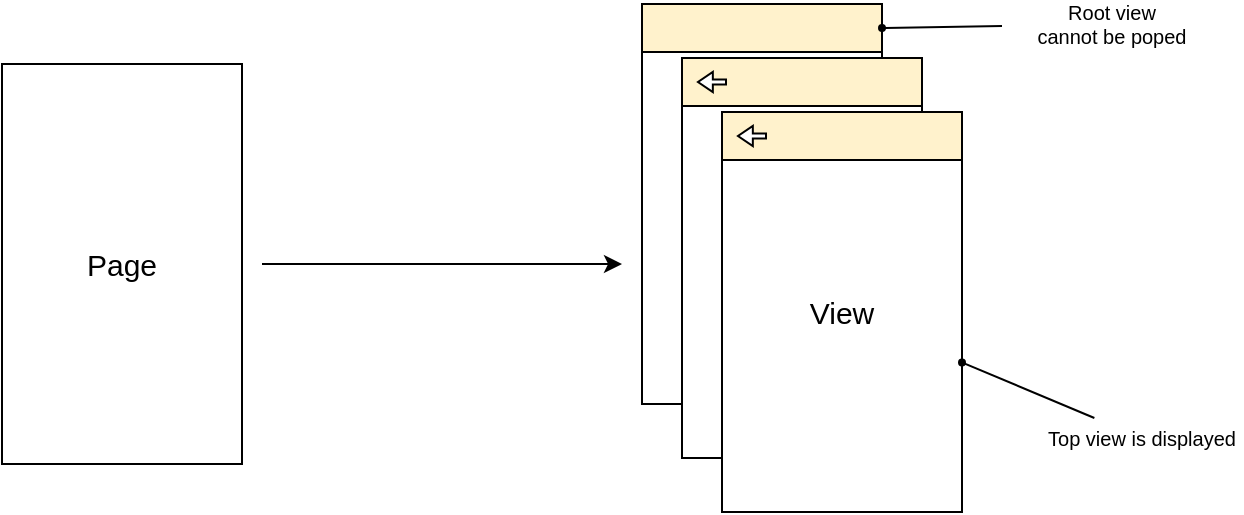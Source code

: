<mxfile version="14.1.8" type="device"><diagram id="pKdXsaXQYBjCAHHxvpPH" name="Page-1"><mxGraphModel dx="1422" dy="815" grid="1" gridSize="10" guides="1" tooltips="1" connect="1" arrows="1" fold="1" page="1" pageScale="1" pageWidth="1100" pageHeight="850" math="0" shadow="0"><root><mxCell id="0"/><mxCell id="1" parent="0"/><mxCell id="FlBj93cmDOt8YyDK-OAz-1" value="Page" style="rounded=0;whiteSpace=wrap;html=1;fontSize=15;" parent="1" vertex="1"><mxGeometry x="160" y="200" width="120" height="200" as="geometry"/></mxCell><mxCell id="FlBj93cmDOt8YyDK-OAz-2" value="Page" style="rounded=0;whiteSpace=wrap;html=1;" parent="1" vertex="1"><mxGeometry x="480" y="170" width="120" height="200" as="geometry"/></mxCell><mxCell id="FlBj93cmDOt8YyDK-OAz-3" value="Page" style="rounded=0;whiteSpace=wrap;html=1;" parent="1" vertex="1"><mxGeometry x="500" y="197" width="120" height="200" as="geometry"/></mxCell><mxCell id="FlBj93cmDOt8YyDK-OAz-4" value="View" style="rounded=0;whiteSpace=wrap;html=1;fontSize=15;" parent="1" vertex="1"><mxGeometry x="520" y="224" width="120" height="200" as="geometry"/></mxCell><mxCell id="FlBj93cmDOt8YyDK-OAz-10" value="" style="rounded=0;whiteSpace=wrap;html=1;fillColor=#fff2cc;" parent="1" vertex="1"><mxGeometry x="520" y="224" width="120" height="24" as="geometry"/></mxCell><mxCell id="FlBj93cmDOt8YyDK-OAz-5" value="" style="html=1;shadow=0;dashed=0;align=center;verticalAlign=middle;shape=mxgraph.arrows2.arrow;dy=0.74;dx=7.42;flipH=1;notch=0;" parent="1" vertex="1"><mxGeometry x="528" y="231" width="14" height="10" as="geometry"/></mxCell><mxCell id="FlBj93cmDOt8YyDK-OAz-12" value="" style="rounded=0;whiteSpace=wrap;html=1;fillColor=#fff2cc;" parent="1" vertex="1"><mxGeometry x="500" y="197" width="120" height="24" as="geometry"/></mxCell><mxCell id="FlBj93cmDOt8YyDK-OAz-7" value="" style="html=1;shadow=0;dashed=0;align=center;verticalAlign=middle;shape=mxgraph.arrows2.arrow;dy=0.74;dx=7.42;flipH=1;notch=0;" parent="1" vertex="1"><mxGeometry x="508" y="204" width="14" height="10" as="geometry"/></mxCell><mxCell id="FlBj93cmDOt8YyDK-OAz-13" value="" style="rounded=0;whiteSpace=wrap;html=1;fillColor=#fff2cc;" parent="1" vertex="1"><mxGeometry x="480" y="170" width="120" height="24" as="geometry"/></mxCell><mxCell id="FlBj93cmDOt8YyDK-OAz-14" value="" style="endArrow=classic;html=1;" parent="1" edge="1"><mxGeometry width="50" height="50" relative="1" as="geometry"><mxPoint x="290" y="300" as="sourcePoint"/><mxPoint x="470" y="300" as="targetPoint"/></mxGeometry></mxCell><mxCell id="FlBj93cmDOt8YyDK-OAz-15" value="Top view is displayed" style="text;html=1;strokeColor=none;fillColor=none;align=center;verticalAlign=middle;whiteSpace=wrap;rounded=0;fontSize=10;" parent="1" vertex="1"><mxGeometry x="680" y="377" width="100" height="20" as="geometry"/></mxCell><mxCell id="FlBj93cmDOt8YyDK-OAz-17" value="" style="endArrow=none;html=1;startArrow=oval;startFill=1;endSize=3;startSize=3;" parent="1" source="FlBj93cmDOt8YyDK-OAz-4" target="FlBj93cmDOt8YyDK-OAz-15" edge="1"><mxGeometry width="50" height="50" relative="1" as="geometry"><mxPoint x="680" y="400" as="sourcePoint"/><mxPoint x="730" y="350" as="targetPoint"/></mxGeometry></mxCell><mxCell id="FlBj93cmDOt8YyDK-OAz-18" value="Root view&lt;br&gt;cannot be poped" style="text;html=1;strokeColor=none;fillColor=none;align=center;verticalAlign=middle;whiteSpace=wrap;rounded=0;fontSize=10;" parent="1" vertex="1"><mxGeometry x="660" y="170" width="110" height="20" as="geometry"/></mxCell><mxCell id="FlBj93cmDOt8YyDK-OAz-19" value="" style="endArrow=none;html=1;startArrow=oval;startFill=1;endSize=3;startSize=3;exitX=1;exitY=0.5;exitDx=0;exitDy=0;" parent="1" source="FlBj93cmDOt8YyDK-OAz-13" target="FlBj93cmDOt8YyDK-OAz-18" edge="1"><mxGeometry width="50" height="50" relative="1" as="geometry"><mxPoint x="650" y="359.2" as="sourcePoint"/><mxPoint x="716.19" y="387" as="targetPoint"/></mxGeometry></mxCell></root></mxGraphModel></diagram></mxfile>
